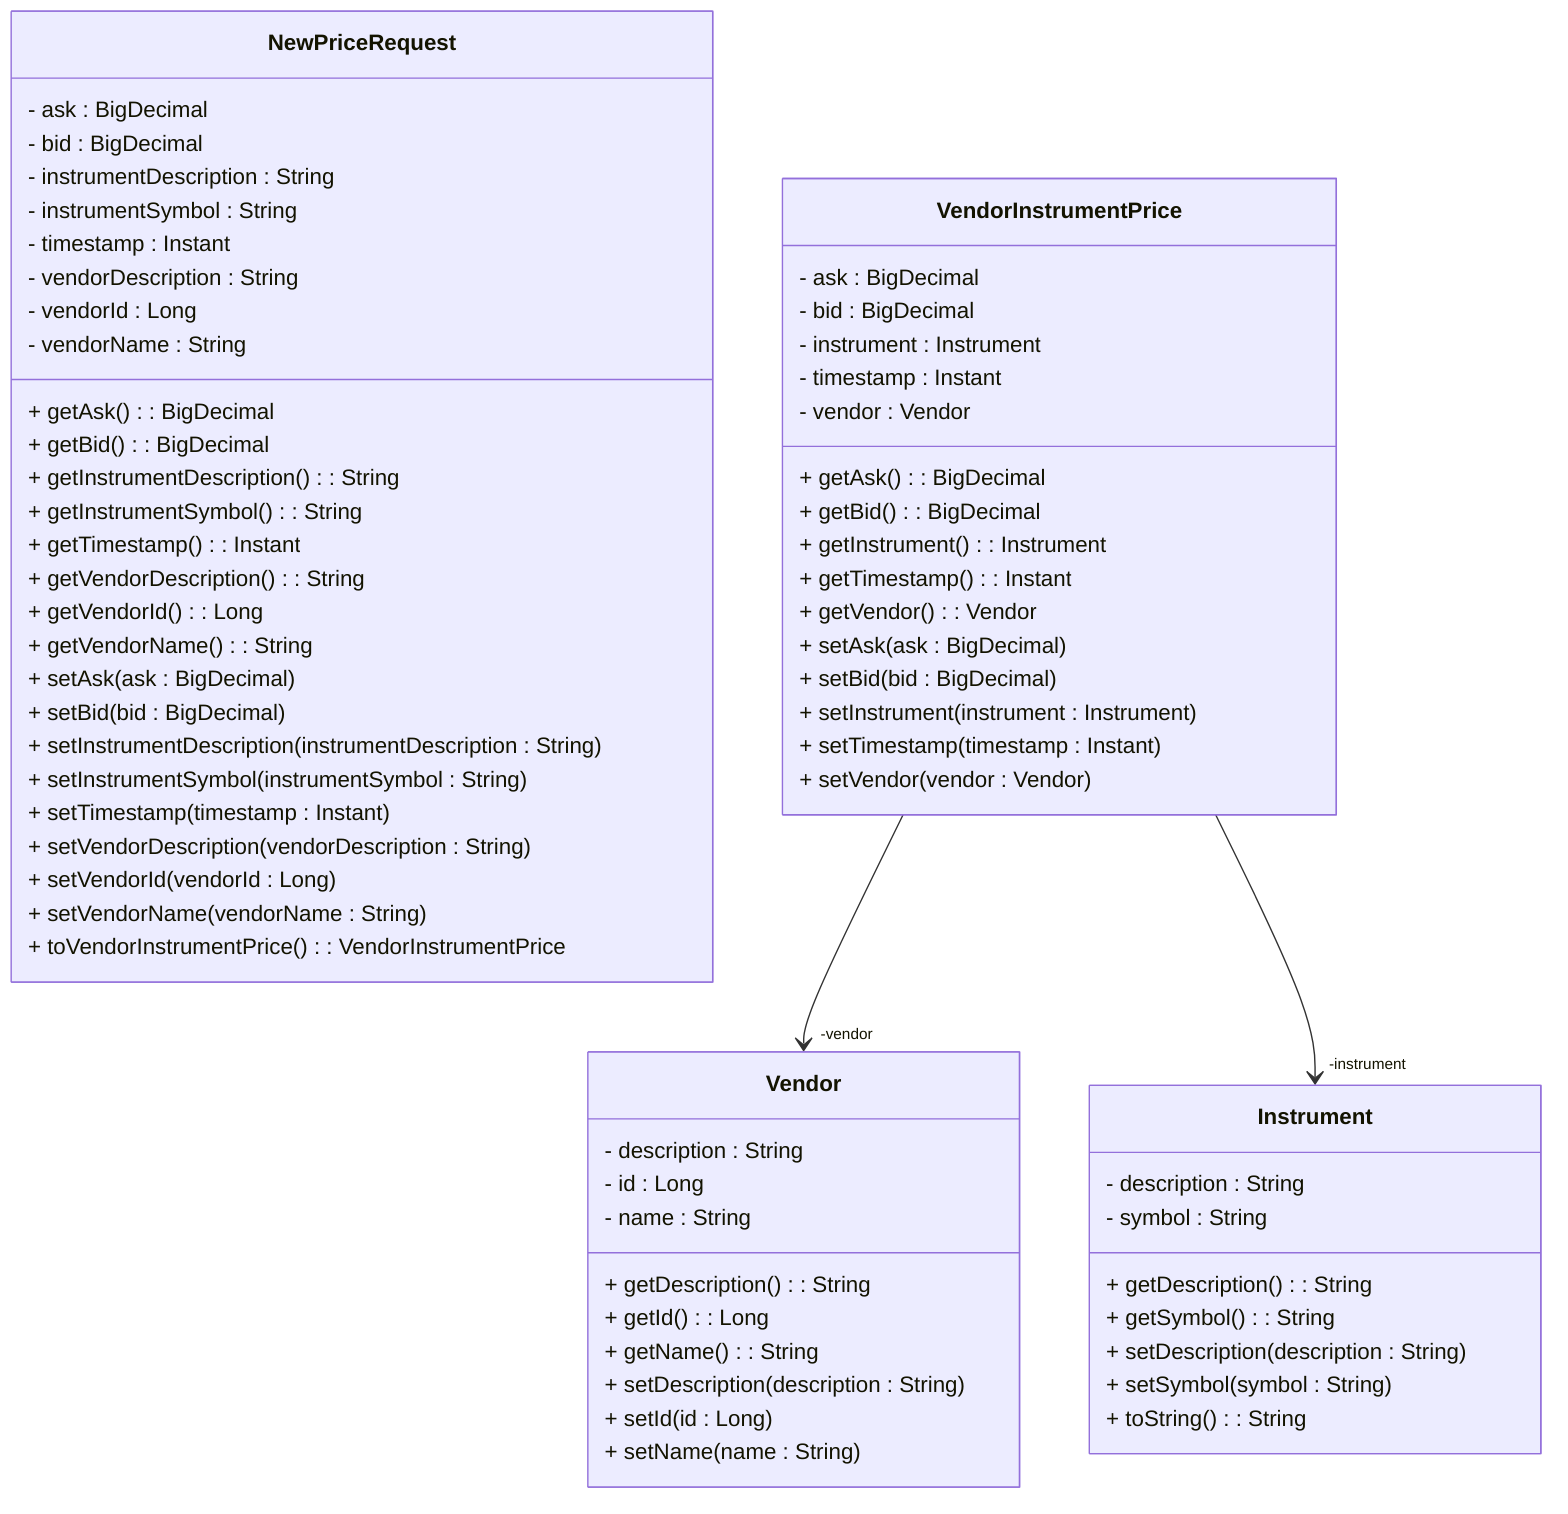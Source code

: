 classDiagram
  class NewPriceRequest {

    - ask : BigDecimal
    - bid : BigDecimal
    - instrumentDescription : String
    - instrumentSymbol : String
    - timestamp : Instant
    - vendorDescription : String
    - vendorId : Long
    - vendorName : String
    + getAsk() : BigDecimal
    + getBid() : BigDecimal
    + getInstrumentDescription() : String
    + getInstrumentSymbol() : String
    + getTimestamp() : Instant
    + getVendorDescription() : String
    + getVendorId() : Long
    + getVendorName() : String
    + setAsk(ask : BigDecimal)
    + setBid(bid : BigDecimal)
    + setInstrumentDescription(instrumentDescription : String)
    + setInstrumentSymbol(instrumentSymbol : String)
    + setTimestamp(timestamp : Instant)
    + setVendorDescription(vendorDescription : String)
    + setVendorId(vendorId : Long)
    + setVendorName(vendorName : String)
    + toVendorInstrumentPrice() : VendorInstrumentPrice
  }
  class Instrument {

    - description : String
    - symbol : String
    + getDescription() : String
    + getSymbol() : String
    + setDescription(description : String)
    + setSymbol(symbol : String)
    + toString() : String
  }
  class Vendor {

    - description : String
    - id : Long
    - name : String
    + getDescription() : String
    + getId() : Long
    + getName() : String
    + setDescription(description : String)
    + setId(id : Long)
    + setName(name : String)
  }
  class VendorInstrumentPrice {

    - ask : BigDecimal
    - bid : BigDecimal
    - instrument : Instrument
    - timestamp : Instant
    - vendor : Vendor
    + getAsk() : BigDecimal
    + getBid() : BigDecimal
    + getInstrument() : Instrument
    + getTimestamp() : Instant
    + getVendor() : Vendor
    + setAsk(ask : BigDecimal)
    + setBid(bid : BigDecimal)
    + setInstrument(instrument : Instrument)
    + setTimestamp(timestamp : Instant)
    + setVendor(vendor : Vendor)
  }
VendorInstrumentPrice -->  "-vendor" Vendor
VendorInstrumentPrice -->  "-instrument" Instrument